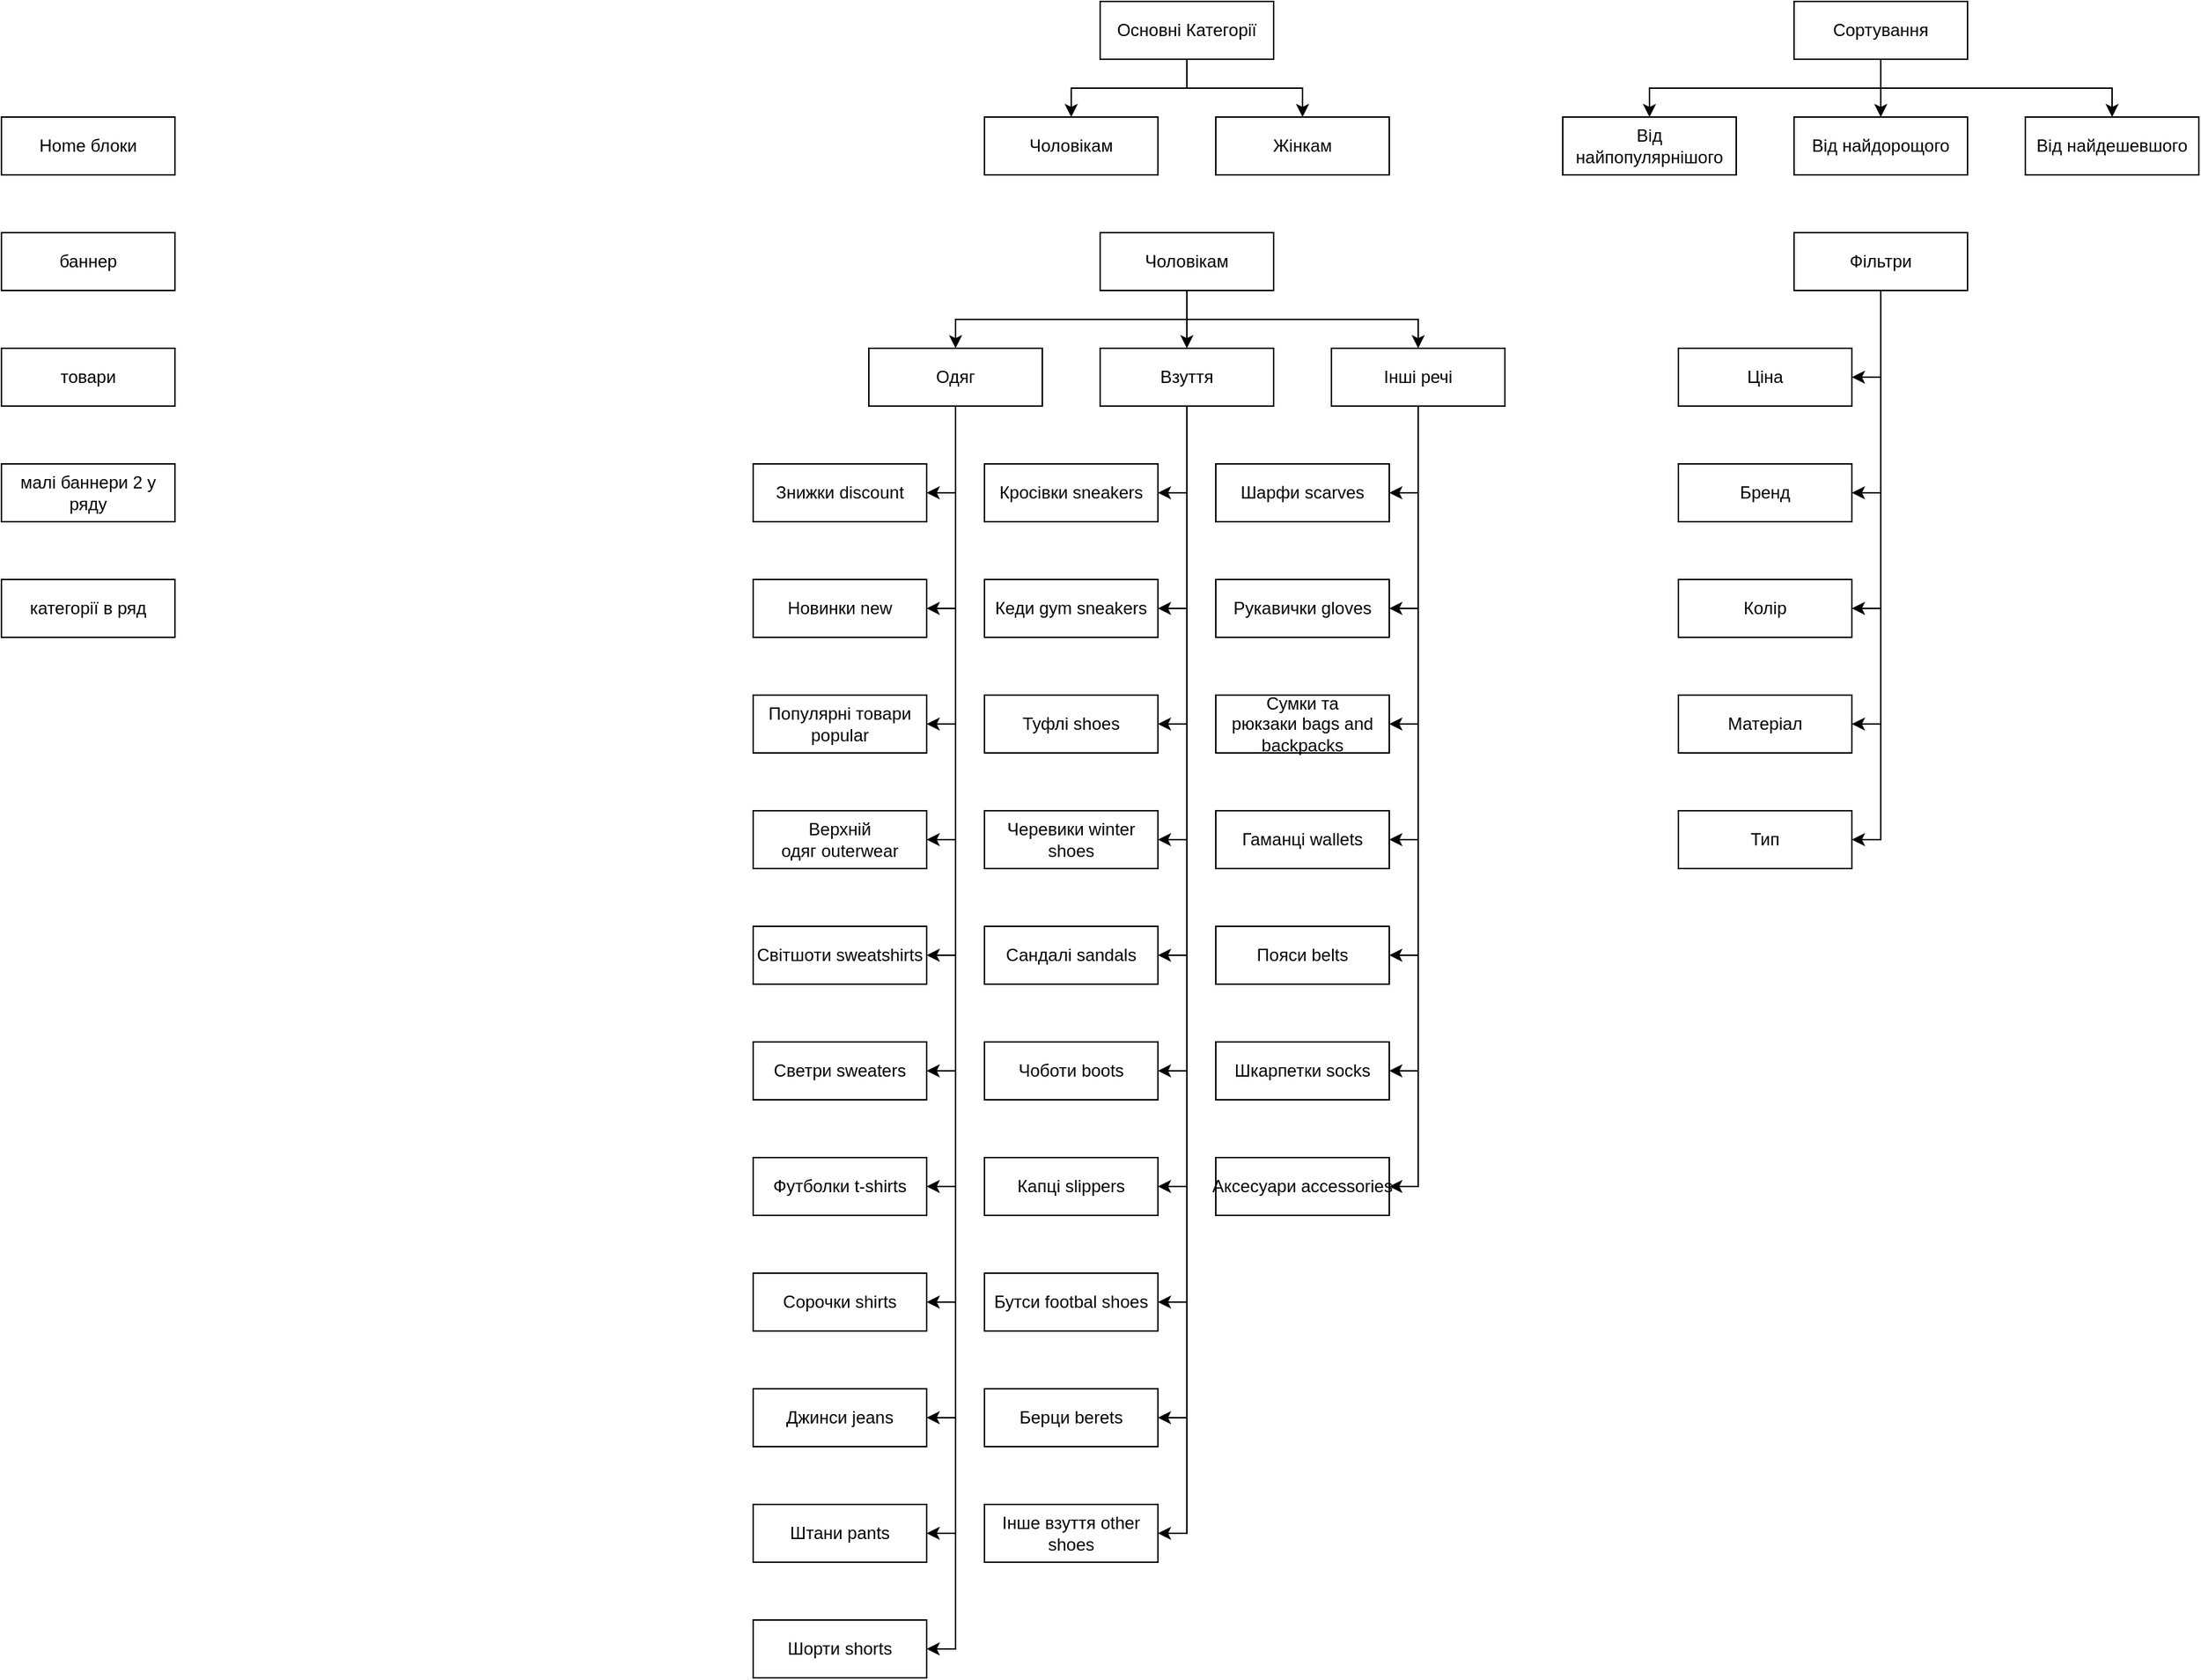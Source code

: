 <mxfile version="20.6.2" type="github">
  <diagram id="XQ7LekQTsChMfwEgumaB" name="Страница 1">
    <mxGraphModel dx="2048" dy="644" grid="1" gridSize="10" guides="1" tooltips="1" connect="1" arrows="1" fold="1" page="1" pageScale="1" pageWidth="827" pageHeight="1169" math="0" shadow="0">
      <root>
        <mxCell id="0" />
        <mxCell id="1" parent="0" />
        <mxCell id="9MW1Jq9SKEeFslXXsOik-5" style="edgeStyle=orthogonalEdgeStyle;rounded=0;orthogonalLoop=1;jettySize=auto;html=1;exitX=0.5;exitY=1;exitDx=0;exitDy=0;entryX=0.5;entryY=0;entryDx=0;entryDy=0;" parent="1" source="9MW1Jq9SKEeFslXXsOik-1" target="9MW1Jq9SKEeFslXXsOik-3" edge="1">
          <mxGeometry relative="1" as="geometry" />
        </mxCell>
        <mxCell id="9MW1Jq9SKEeFslXXsOik-6" style="edgeStyle=orthogonalEdgeStyle;rounded=0;orthogonalLoop=1;jettySize=auto;html=1;exitX=0.5;exitY=1;exitDx=0;exitDy=0;entryX=0.5;entryY=0;entryDx=0;entryDy=0;" parent="1" source="9MW1Jq9SKEeFslXXsOik-1" target="9MW1Jq9SKEeFslXXsOik-2" edge="1">
          <mxGeometry relative="1" as="geometry" />
        </mxCell>
        <mxCell id="9MW1Jq9SKEeFslXXsOik-1" value="Основні Категорії" style="rounded=0;whiteSpace=wrap;html=1;" parent="1" vertex="1">
          <mxGeometry x="80" y="40" width="120" height="40" as="geometry" />
        </mxCell>
        <mxCell id="9MW1Jq9SKEeFslXXsOik-2" value="Жінкам" style="rounded=0;whiteSpace=wrap;html=1;" parent="1" vertex="1">
          <mxGeometry x="160" y="120" width="120" height="40" as="geometry" />
        </mxCell>
        <mxCell id="9MW1Jq9SKEeFslXXsOik-3" value="Чоловікам" style="rounded=0;whiteSpace=wrap;html=1;" parent="1" vertex="1">
          <mxGeometry y="120" width="120" height="40" as="geometry" />
        </mxCell>
        <mxCell id="9MW1Jq9SKEeFslXXsOik-11" style="edgeStyle=orthogonalEdgeStyle;rounded=0;orthogonalLoop=1;jettySize=auto;html=1;exitX=0.5;exitY=1;exitDx=0;exitDy=0;" parent="1" source="9MW1Jq9SKEeFslXXsOik-7" target="9MW1Jq9SKEeFslXXsOik-10" edge="1">
          <mxGeometry relative="1" as="geometry" />
        </mxCell>
        <mxCell id="9MW1Jq9SKEeFslXXsOik-12" style="edgeStyle=orthogonalEdgeStyle;rounded=0;orthogonalLoop=1;jettySize=auto;html=1;exitX=0.5;exitY=1;exitDx=0;exitDy=0;entryX=0.5;entryY=0;entryDx=0;entryDy=0;" parent="1" source="9MW1Jq9SKEeFslXXsOik-7" target="9MW1Jq9SKEeFslXXsOik-9" edge="1">
          <mxGeometry relative="1" as="geometry" />
        </mxCell>
        <mxCell id="9MW1Jq9SKEeFslXXsOik-13" style="edgeStyle=orthogonalEdgeStyle;rounded=0;orthogonalLoop=1;jettySize=auto;html=1;exitX=0.5;exitY=1;exitDx=0;exitDy=0;entryX=0.5;entryY=0;entryDx=0;entryDy=0;" parent="1" source="9MW1Jq9SKEeFslXXsOik-7" target="9MW1Jq9SKEeFslXXsOik-8" edge="1">
          <mxGeometry relative="1" as="geometry" />
        </mxCell>
        <mxCell id="9MW1Jq9SKEeFslXXsOik-7" value="Чоловікам" style="rounded=0;whiteSpace=wrap;html=1;" parent="1" vertex="1">
          <mxGeometry x="80" y="200" width="120" height="40" as="geometry" />
        </mxCell>
        <mxCell id="9MW1Jq9SKEeFslXXsOik-49" style="edgeStyle=orthogonalEdgeStyle;rounded=0;orthogonalLoop=1;jettySize=auto;html=1;exitX=0.5;exitY=1;exitDx=0;exitDy=0;entryX=1;entryY=0.5;entryDx=0;entryDy=0;" parent="1" source="9MW1Jq9SKEeFslXXsOik-8" target="9MW1Jq9SKEeFslXXsOik-48" edge="1">
          <mxGeometry relative="1" as="geometry" />
        </mxCell>
        <mxCell id="9MW1Jq9SKEeFslXXsOik-50" style="edgeStyle=orthogonalEdgeStyle;rounded=0;orthogonalLoop=1;jettySize=auto;html=1;exitX=0.5;exitY=1;exitDx=0;exitDy=0;entryX=1;entryY=0.5;entryDx=0;entryDy=0;" parent="1" source="9MW1Jq9SKEeFslXXsOik-8" target="9MW1Jq9SKEeFslXXsOik-38" edge="1">
          <mxGeometry relative="1" as="geometry" />
        </mxCell>
        <mxCell id="9MW1Jq9SKEeFslXXsOik-51" style="edgeStyle=orthogonalEdgeStyle;rounded=0;orthogonalLoop=1;jettySize=auto;html=1;exitX=0.5;exitY=1;exitDx=0;exitDy=0;entryX=1;entryY=0.5;entryDx=0;entryDy=0;" parent="1" source="9MW1Jq9SKEeFslXXsOik-8" target="9MW1Jq9SKEeFslXXsOik-39" edge="1">
          <mxGeometry relative="1" as="geometry" />
        </mxCell>
        <mxCell id="9MW1Jq9SKEeFslXXsOik-52" style="edgeStyle=orthogonalEdgeStyle;rounded=0;orthogonalLoop=1;jettySize=auto;html=1;exitX=0.5;exitY=1;exitDx=0;exitDy=0;entryX=1;entryY=0.5;entryDx=0;entryDy=0;" parent="1" source="9MW1Jq9SKEeFslXXsOik-8" target="9MW1Jq9SKEeFslXXsOik-40" edge="1">
          <mxGeometry relative="1" as="geometry" />
        </mxCell>
        <mxCell id="9MW1Jq9SKEeFslXXsOik-53" style="edgeStyle=orthogonalEdgeStyle;rounded=0;orthogonalLoop=1;jettySize=auto;html=1;exitX=0.5;exitY=1;exitDx=0;exitDy=0;entryX=1;entryY=0.5;entryDx=0;entryDy=0;" parent="1" source="9MW1Jq9SKEeFslXXsOik-8" target="9MW1Jq9SKEeFslXXsOik-41" edge="1">
          <mxGeometry relative="1" as="geometry" />
        </mxCell>
        <mxCell id="9MW1Jq9SKEeFslXXsOik-54" style="edgeStyle=orthogonalEdgeStyle;rounded=0;orthogonalLoop=1;jettySize=auto;html=1;exitX=0.5;exitY=1;exitDx=0;exitDy=0;entryX=1;entryY=0.5;entryDx=0;entryDy=0;" parent="1" source="9MW1Jq9SKEeFslXXsOik-8" target="9MW1Jq9SKEeFslXXsOik-42" edge="1">
          <mxGeometry relative="1" as="geometry" />
        </mxCell>
        <mxCell id="9MW1Jq9SKEeFslXXsOik-55" style="edgeStyle=orthogonalEdgeStyle;rounded=0;orthogonalLoop=1;jettySize=auto;html=1;exitX=0.5;exitY=1;exitDx=0;exitDy=0;entryX=1;entryY=0.5;entryDx=0;entryDy=0;" parent="1" source="9MW1Jq9SKEeFslXXsOik-8" target="9MW1Jq9SKEeFslXXsOik-43" edge="1">
          <mxGeometry relative="1" as="geometry" />
        </mxCell>
        <mxCell id="9MW1Jq9SKEeFslXXsOik-56" style="edgeStyle=orthogonalEdgeStyle;rounded=0;orthogonalLoop=1;jettySize=auto;html=1;exitX=0.5;exitY=1;exitDx=0;exitDy=0;entryX=1;entryY=0.5;entryDx=0;entryDy=0;" parent="1" source="9MW1Jq9SKEeFslXXsOik-8" target="9MW1Jq9SKEeFslXXsOik-44" edge="1">
          <mxGeometry relative="1" as="geometry" />
        </mxCell>
        <mxCell id="9MW1Jq9SKEeFslXXsOik-57" style="edgeStyle=orthogonalEdgeStyle;rounded=0;orthogonalLoop=1;jettySize=auto;html=1;exitX=0.5;exitY=1;exitDx=0;exitDy=0;entryX=1;entryY=0.5;entryDx=0;entryDy=0;" parent="1" source="9MW1Jq9SKEeFslXXsOik-8" target="9MW1Jq9SKEeFslXXsOik-45" edge="1">
          <mxGeometry relative="1" as="geometry" />
        </mxCell>
        <mxCell id="9MW1Jq9SKEeFslXXsOik-58" style="edgeStyle=orthogonalEdgeStyle;rounded=0;orthogonalLoop=1;jettySize=auto;html=1;exitX=0.5;exitY=1;exitDx=0;exitDy=0;entryX=1;entryY=0.5;entryDx=0;entryDy=0;" parent="1" source="9MW1Jq9SKEeFslXXsOik-8" target="9MW1Jq9SKEeFslXXsOik-46" edge="1">
          <mxGeometry relative="1" as="geometry" />
        </mxCell>
        <mxCell id="9MW1Jq9SKEeFslXXsOik-8" value="Взуття" style="rounded=0;whiteSpace=wrap;html=1;" parent="1" vertex="1">
          <mxGeometry x="80" y="280" width="120" height="40" as="geometry" />
        </mxCell>
        <mxCell id="9MW1Jq9SKEeFslXXsOik-26" style="edgeStyle=orthogonalEdgeStyle;rounded=0;orthogonalLoop=1;jettySize=auto;html=1;exitX=0.5;exitY=1;exitDx=0;exitDy=0;entryX=1;entryY=0.5;entryDx=0;entryDy=0;" parent="1" source="9MW1Jq9SKEeFslXXsOik-9" target="9MW1Jq9SKEeFslXXsOik-25" edge="1">
          <mxGeometry relative="1" as="geometry" />
        </mxCell>
        <mxCell id="9MW1Jq9SKEeFslXXsOik-27" style="edgeStyle=orthogonalEdgeStyle;rounded=0;orthogonalLoop=1;jettySize=auto;html=1;exitX=0.5;exitY=1;exitDx=0;exitDy=0;entryX=1;entryY=0.5;entryDx=0;entryDy=0;" parent="1" source="9MW1Jq9SKEeFslXXsOik-9" target="9MW1Jq9SKEeFslXXsOik-14" edge="1">
          <mxGeometry relative="1" as="geometry" />
        </mxCell>
        <mxCell id="9MW1Jq9SKEeFslXXsOik-28" style="edgeStyle=orthogonalEdgeStyle;rounded=0;orthogonalLoop=1;jettySize=auto;html=1;exitX=0.5;exitY=1;exitDx=0;exitDy=0;entryX=1;entryY=0.5;entryDx=0;entryDy=0;" parent="1" source="9MW1Jq9SKEeFslXXsOik-9" target="9MW1Jq9SKEeFslXXsOik-15" edge="1">
          <mxGeometry relative="1" as="geometry" />
        </mxCell>
        <mxCell id="9MW1Jq9SKEeFslXXsOik-29" style="edgeStyle=orthogonalEdgeStyle;rounded=0;orthogonalLoop=1;jettySize=auto;html=1;exitX=0.5;exitY=1;exitDx=0;exitDy=0;entryX=1;entryY=0.5;entryDx=0;entryDy=0;" parent="1" source="9MW1Jq9SKEeFslXXsOik-9" target="9MW1Jq9SKEeFslXXsOik-16" edge="1">
          <mxGeometry relative="1" as="geometry" />
        </mxCell>
        <mxCell id="9MW1Jq9SKEeFslXXsOik-30" style="edgeStyle=orthogonalEdgeStyle;rounded=0;orthogonalLoop=1;jettySize=auto;html=1;exitX=0.5;exitY=1;exitDx=0;exitDy=0;entryX=1;entryY=0.5;entryDx=0;entryDy=0;" parent="1" source="9MW1Jq9SKEeFslXXsOik-9" target="9MW1Jq9SKEeFslXXsOik-17" edge="1">
          <mxGeometry relative="1" as="geometry" />
        </mxCell>
        <mxCell id="9MW1Jq9SKEeFslXXsOik-31" style="edgeStyle=orthogonalEdgeStyle;rounded=0;orthogonalLoop=1;jettySize=auto;html=1;exitX=0.5;exitY=1;exitDx=0;exitDy=0;entryX=1;entryY=0.5;entryDx=0;entryDy=0;" parent="1" source="9MW1Jq9SKEeFslXXsOik-9" target="9MW1Jq9SKEeFslXXsOik-18" edge="1">
          <mxGeometry relative="1" as="geometry" />
        </mxCell>
        <mxCell id="9MW1Jq9SKEeFslXXsOik-32" style="edgeStyle=orthogonalEdgeStyle;rounded=0;orthogonalLoop=1;jettySize=auto;html=1;exitX=0.5;exitY=1;exitDx=0;exitDy=0;entryX=1;entryY=0.5;entryDx=0;entryDy=0;" parent="1" source="9MW1Jq9SKEeFslXXsOik-9" target="9MW1Jq9SKEeFslXXsOik-19" edge="1">
          <mxGeometry relative="1" as="geometry" />
        </mxCell>
        <mxCell id="9MW1Jq9SKEeFslXXsOik-33" style="edgeStyle=orthogonalEdgeStyle;rounded=0;orthogonalLoop=1;jettySize=auto;html=1;exitX=0.5;exitY=1;exitDx=0;exitDy=0;entryX=1;entryY=0.5;entryDx=0;entryDy=0;" parent="1" source="9MW1Jq9SKEeFslXXsOik-9" target="9MW1Jq9SKEeFslXXsOik-20" edge="1">
          <mxGeometry relative="1" as="geometry" />
        </mxCell>
        <mxCell id="9MW1Jq9SKEeFslXXsOik-34" style="edgeStyle=orthogonalEdgeStyle;rounded=0;orthogonalLoop=1;jettySize=auto;html=1;exitX=0.5;exitY=1;exitDx=0;exitDy=0;entryX=1;entryY=0.5;entryDx=0;entryDy=0;" parent="1" source="9MW1Jq9SKEeFslXXsOik-9" target="9MW1Jq9SKEeFslXXsOik-21" edge="1">
          <mxGeometry relative="1" as="geometry" />
        </mxCell>
        <mxCell id="9MW1Jq9SKEeFslXXsOik-35" style="edgeStyle=orthogonalEdgeStyle;rounded=0;orthogonalLoop=1;jettySize=auto;html=1;exitX=0.5;exitY=1;exitDx=0;exitDy=0;entryX=1;entryY=0.5;entryDx=0;entryDy=0;" parent="1" source="9MW1Jq9SKEeFslXXsOik-9" target="9MW1Jq9SKEeFslXXsOik-22" edge="1">
          <mxGeometry relative="1" as="geometry" />
        </mxCell>
        <mxCell id="9MW1Jq9SKEeFslXXsOik-36" style="edgeStyle=orthogonalEdgeStyle;rounded=0;orthogonalLoop=1;jettySize=auto;html=1;exitX=0.5;exitY=1;exitDx=0;exitDy=0;entryX=1;entryY=0.5;entryDx=0;entryDy=0;" parent="1" source="9MW1Jq9SKEeFslXXsOik-9" target="9MW1Jq9SKEeFslXXsOik-23" edge="1">
          <mxGeometry relative="1" as="geometry" />
        </mxCell>
        <mxCell id="9MW1Jq9SKEeFslXXsOik-9" value="Одяг" style="rounded=0;whiteSpace=wrap;html=1;" parent="1" vertex="1">
          <mxGeometry x="-80" y="280" width="120" height="40" as="geometry" />
        </mxCell>
        <mxCell id="9MW1Jq9SKEeFslXXsOik-71" style="edgeStyle=orthogonalEdgeStyle;rounded=0;orthogonalLoop=1;jettySize=auto;html=1;exitX=0.5;exitY=1;exitDx=0;exitDy=0;entryX=1;entryY=0.5;entryDx=0;entryDy=0;" parent="1" source="9MW1Jq9SKEeFslXXsOik-10" target="9MW1Jq9SKEeFslXXsOik-70" edge="1">
          <mxGeometry relative="1" as="geometry" />
        </mxCell>
        <mxCell id="9MW1Jq9SKEeFslXXsOik-72" style="edgeStyle=orthogonalEdgeStyle;rounded=0;orthogonalLoop=1;jettySize=auto;html=1;exitX=0.5;exitY=1;exitDx=0;exitDy=0;entryX=1;entryY=0.5;entryDx=0;entryDy=0;" parent="1" source="9MW1Jq9SKEeFslXXsOik-10" target="9MW1Jq9SKEeFslXXsOik-60" edge="1">
          <mxGeometry relative="1" as="geometry" />
        </mxCell>
        <mxCell id="9MW1Jq9SKEeFslXXsOik-73" style="edgeStyle=orthogonalEdgeStyle;rounded=0;orthogonalLoop=1;jettySize=auto;html=1;exitX=0.5;exitY=1;exitDx=0;exitDy=0;entryX=1;entryY=0.5;entryDx=0;entryDy=0;" parent="1" source="9MW1Jq9SKEeFslXXsOik-10" target="9MW1Jq9SKEeFslXXsOik-61" edge="1">
          <mxGeometry relative="1" as="geometry" />
        </mxCell>
        <mxCell id="9MW1Jq9SKEeFslXXsOik-74" style="edgeStyle=orthogonalEdgeStyle;rounded=0;orthogonalLoop=1;jettySize=auto;html=1;exitX=0.5;exitY=1;exitDx=0;exitDy=0;entryX=1;entryY=0.5;entryDx=0;entryDy=0;" parent="1" source="9MW1Jq9SKEeFslXXsOik-10" target="9MW1Jq9SKEeFslXXsOik-62" edge="1">
          <mxGeometry relative="1" as="geometry" />
        </mxCell>
        <mxCell id="9MW1Jq9SKEeFslXXsOik-75" style="edgeStyle=orthogonalEdgeStyle;rounded=0;orthogonalLoop=1;jettySize=auto;html=1;exitX=0.5;exitY=1;exitDx=0;exitDy=0;entryX=1;entryY=0.5;entryDx=0;entryDy=0;" parent="1" source="9MW1Jq9SKEeFslXXsOik-10" target="9MW1Jq9SKEeFslXXsOik-63" edge="1">
          <mxGeometry relative="1" as="geometry" />
        </mxCell>
        <mxCell id="9MW1Jq9SKEeFslXXsOik-76" style="edgeStyle=orthogonalEdgeStyle;rounded=0;orthogonalLoop=1;jettySize=auto;html=1;exitX=0.5;exitY=1;exitDx=0;exitDy=0;entryX=1;entryY=0.5;entryDx=0;entryDy=0;" parent="1" source="9MW1Jq9SKEeFslXXsOik-10" target="9MW1Jq9SKEeFslXXsOik-64" edge="1">
          <mxGeometry relative="1" as="geometry" />
        </mxCell>
        <mxCell id="9MW1Jq9SKEeFslXXsOik-77" style="edgeStyle=orthogonalEdgeStyle;rounded=0;orthogonalLoop=1;jettySize=auto;html=1;exitX=0.5;exitY=1;exitDx=0;exitDy=0;entryX=1;entryY=0.5;entryDx=0;entryDy=0;" parent="1" source="9MW1Jq9SKEeFslXXsOik-10" target="9MW1Jq9SKEeFslXXsOik-65" edge="1">
          <mxGeometry relative="1" as="geometry" />
        </mxCell>
        <mxCell id="9MW1Jq9SKEeFslXXsOik-10" value="Інші речі" style="rounded=0;whiteSpace=wrap;html=1;" parent="1" vertex="1">
          <mxGeometry x="240" y="280" width="120" height="40" as="geometry" />
        </mxCell>
        <mxCell id="9MW1Jq9SKEeFslXXsOik-14" value="Новинки new" style="rounded=0;whiteSpace=wrap;html=1;" parent="1" vertex="1">
          <mxGeometry x="-160" y="440" width="120" height="40" as="geometry" />
        </mxCell>
        <mxCell id="9MW1Jq9SKEeFslXXsOik-15" value="Популярні товари popular" style="rounded=0;whiteSpace=wrap;html=1;" parent="1" vertex="1">
          <mxGeometry x="-160" y="520" width="120" height="40" as="geometry" />
        </mxCell>
        <mxCell id="9MW1Jq9SKEeFslXXsOik-16" value="Верхній одяг&amp;nbsp;outerwear" style="rounded=0;whiteSpace=wrap;html=1;" parent="1" vertex="1">
          <mxGeometry x="-160" y="600" width="120" height="40" as="geometry" />
        </mxCell>
        <mxCell id="9MW1Jq9SKEeFslXXsOik-17" value="Світшоти&amp;nbsp;sweatshirts" style="rounded=0;whiteSpace=wrap;html=1;" parent="1" vertex="1">
          <mxGeometry x="-160" y="680" width="120" height="40" as="geometry" />
        </mxCell>
        <mxCell id="9MW1Jq9SKEeFslXXsOik-18" value="Светри&amp;nbsp;sweaters" style="rounded=0;whiteSpace=wrap;html=1;" parent="1" vertex="1">
          <mxGeometry x="-160" y="760" width="120" height="40" as="geometry" />
        </mxCell>
        <mxCell id="9MW1Jq9SKEeFslXXsOik-19" value="Футболки&amp;nbsp;t-shirts" style="rounded=0;whiteSpace=wrap;html=1;" parent="1" vertex="1">
          <mxGeometry x="-160" y="840" width="120" height="40" as="geometry" />
        </mxCell>
        <mxCell id="9MW1Jq9SKEeFslXXsOik-20" value="Сорочки&amp;nbsp;shirts" style="rounded=0;whiteSpace=wrap;html=1;" parent="1" vertex="1">
          <mxGeometry x="-160" y="920" width="120" height="40" as="geometry" />
        </mxCell>
        <mxCell id="9MW1Jq9SKEeFslXXsOik-21" value="Джинси&amp;nbsp;jeans" style="rounded=0;whiteSpace=wrap;html=1;" parent="1" vertex="1">
          <mxGeometry x="-160" y="1000" width="120" height="40" as="geometry" />
        </mxCell>
        <mxCell id="9MW1Jq9SKEeFslXXsOik-22" value="Штани&amp;nbsp;pants" style="rounded=0;whiteSpace=wrap;html=1;" parent="1" vertex="1">
          <mxGeometry x="-160" y="1080" width="120" height="40" as="geometry" />
        </mxCell>
        <mxCell id="9MW1Jq9SKEeFslXXsOik-23" value="Шорти&amp;nbsp;shorts" style="rounded=0;whiteSpace=wrap;html=1;" parent="1" vertex="1">
          <mxGeometry x="-160" y="1160" width="120" height="40" as="geometry" />
        </mxCell>
        <mxCell id="9MW1Jq9SKEeFslXXsOik-25" value="Знижки discount" style="rounded=0;whiteSpace=wrap;html=1;" parent="1" vertex="1">
          <mxGeometry x="-160" y="360" width="120" height="40" as="geometry" />
        </mxCell>
        <mxCell id="9MW1Jq9SKEeFslXXsOik-38" value="Кеди gym sneakers" style="rounded=0;whiteSpace=wrap;html=1;" parent="1" vertex="1">
          <mxGeometry y="440" width="120" height="40" as="geometry" />
        </mxCell>
        <mxCell id="9MW1Jq9SKEeFslXXsOik-39" value="Туфлі&amp;nbsp;shoes" style="rounded=0;whiteSpace=wrap;html=1;" parent="1" vertex="1">
          <mxGeometry y="520" width="120" height="40" as="geometry" />
        </mxCell>
        <mxCell id="9MW1Jq9SKEeFslXXsOik-40" value="Черевики winter shoes" style="rounded=0;whiteSpace=wrap;html=1;" parent="1" vertex="1">
          <mxGeometry y="600" width="120" height="40" as="geometry" />
        </mxCell>
        <mxCell id="9MW1Jq9SKEeFslXXsOik-41" value="Сандалі&amp;nbsp;sandals" style="rounded=0;whiteSpace=wrap;html=1;" parent="1" vertex="1">
          <mxGeometry y="680" width="120" height="40" as="geometry" />
        </mxCell>
        <mxCell id="9MW1Jq9SKEeFslXXsOik-42" value="Чоботи&amp;nbsp;boots" style="rounded=0;whiteSpace=wrap;html=1;" parent="1" vertex="1">
          <mxGeometry y="760" width="120" height="40" as="geometry" />
        </mxCell>
        <mxCell id="9MW1Jq9SKEeFslXXsOik-43" value="Капці&amp;nbsp;slippers" style="rounded=0;whiteSpace=wrap;html=1;" parent="1" vertex="1">
          <mxGeometry y="840" width="120" height="40" as="geometry" />
        </mxCell>
        <mxCell id="9MW1Jq9SKEeFslXXsOik-44" value="Бутси footbal shoes" style="rounded=0;whiteSpace=wrap;html=1;" parent="1" vertex="1">
          <mxGeometry y="920" width="120" height="40" as="geometry" />
        </mxCell>
        <mxCell id="9MW1Jq9SKEeFslXXsOik-45" value="Берци berets" style="rounded=0;whiteSpace=wrap;html=1;" parent="1" vertex="1">
          <mxGeometry y="1000" width="120" height="40" as="geometry" />
        </mxCell>
        <mxCell id="9MW1Jq9SKEeFslXXsOik-46" value="Інше взуття other shoes" style="rounded=0;whiteSpace=wrap;html=1;" parent="1" vertex="1">
          <mxGeometry y="1080" width="120" height="40" as="geometry" />
        </mxCell>
        <mxCell id="9MW1Jq9SKEeFslXXsOik-48" value="Кросівки&amp;nbsp;sneakers" style="rounded=0;whiteSpace=wrap;html=1;" parent="1" vertex="1">
          <mxGeometry y="360" width="120" height="40" as="geometry" />
        </mxCell>
        <mxCell id="9MW1Jq9SKEeFslXXsOik-60" value="Рукавички&amp;nbsp;gloves" style="rounded=0;whiteSpace=wrap;html=1;" parent="1" vertex="1">
          <mxGeometry x="160" y="440" width="120" height="40" as="geometry" />
        </mxCell>
        <mxCell id="9MW1Jq9SKEeFslXXsOik-61" value="Сумки та рюкзаки&amp;nbsp;bags and backpacks" style="rounded=0;whiteSpace=wrap;html=1;" parent="1" vertex="1">
          <mxGeometry x="160" y="520" width="120" height="40" as="geometry" />
        </mxCell>
        <mxCell id="9MW1Jq9SKEeFslXXsOik-62" value="Гаманці&amp;nbsp;wallets" style="rounded=0;whiteSpace=wrap;html=1;" parent="1" vertex="1">
          <mxGeometry x="160" y="600" width="120" height="40" as="geometry" />
        </mxCell>
        <mxCell id="9MW1Jq9SKEeFslXXsOik-63" value="Пояси&amp;nbsp;belts" style="rounded=0;whiteSpace=wrap;html=1;" parent="1" vertex="1">
          <mxGeometry x="160" y="680" width="120" height="40" as="geometry" />
        </mxCell>
        <mxCell id="9MW1Jq9SKEeFslXXsOik-64" value="Шкарпетки&amp;nbsp;socks" style="rounded=0;whiteSpace=wrap;html=1;" parent="1" vertex="1">
          <mxGeometry x="160" y="760" width="120" height="40" as="geometry" />
        </mxCell>
        <mxCell id="9MW1Jq9SKEeFslXXsOik-65" value="Аксесуари&amp;nbsp;accessories" style="rounded=0;whiteSpace=wrap;html=1;" parent="1" vertex="1">
          <mxGeometry x="160" y="840" width="120" height="40" as="geometry" />
        </mxCell>
        <mxCell id="9MW1Jq9SKEeFslXXsOik-70" value="Шарфи&amp;nbsp;scarves" style="rounded=0;whiteSpace=wrap;html=1;" parent="1" vertex="1">
          <mxGeometry x="160" y="360" width="120" height="40" as="geometry" />
        </mxCell>
        <mxCell id="9MW1Jq9SKEeFslXXsOik-81" value="Home блоки" style="rounded=0;whiteSpace=wrap;html=1;" parent="1" vertex="1">
          <mxGeometry x="-680" y="120" width="120" height="40" as="geometry" />
        </mxCell>
        <mxCell id="9MW1Jq9SKEeFslXXsOik-82" value="баннер" style="rounded=0;whiteSpace=wrap;html=1;" parent="1" vertex="1">
          <mxGeometry x="-680" y="200" width="120" height="40" as="geometry" />
        </mxCell>
        <mxCell id="9MW1Jq9SKEeFslXXsOik-83" value="товари" style="rounded=0;whiteSpace=wrap;html=1;" parent="1" vertex="1">
          <mxGeometry x="-680" y="280" width="120" height="40" as="geometry" />
        </mxCell>
        <mxCell id="9MW1Jq9SKEeFslXXsOik-84" value="малі баннери 2 у ряду" style="rounded=0;whiteSpace=wrap;html=1;" parent="1" vertex="1">
          <mxGeometry x="-680" y="360" width="120" height="40" as="geometry" />
        </mxCell>
        <mxCell id="9MW1Jq9SKEeFslXXsOik-85" value="категорії в ряд" style="rounded=0;whiteSpace=wrap;html=1;" parent="1" vertex="1">
          <mxGeometry x="-680" y="440" width="120" height="40" as="geometry" />
        </mxCell>
        <mxCell id="dEMuo60_CBNreSidy4pZ-4" style="edgeStyle=orthogonalEdgeStyle;rounded=0;orthogonalLoop=1;jettySize=auto;html=1;exitX=0.5;exitY=1;exitDx=0;exitDy=0;entryX=0.5;entryY=0;entryDx=0;entryDy=0;" edge="1" parent="1" source="dEMuo60_CBNreSidy4pZ-1" target="dEMuo60_CBNreSidy4pZ-3">
          <mxGeometry relative="1" as="geometry" />
        </mxCell>
        <mxCell id="dEMuo60_CBNreSidy4pZ-5" style="edgeStyle=orthogonalEdgeStyle;rounded=0;orthogonalLoop=1;jettySize=auto;html=1;exitX=0.5;exitY=1;exitDx=0;exitDy=0;entryX=0.5;entryY=0;entryDx=0;entryDy=0;" edge="1" parent="1" source="dEMuo60_CBNreSidy4pZ-1" target="dEMuo60_CBNreSidy4pZ-2">
          <mxGeometry relative="1" as="geometry" />
        </mxCell>
        <mxCell id="dEMuo60_CBNreSidy4pZ-7" style="edgeStyle=orthogonalEdgeStyle;rounded=0;orthogonalLoop=1;jettySize=auto;html=1;exitX=0.5;exitY=1;exitDx=0;exitDy=0;" edge="1" parent="1" source="dEMuo60_CBNreSidy4pZ-1" target="dEMuo60_CBNreSidy4pZ-6">
          <mxGeometry relative="1" as="geometry" />
        </mxCell>
        <mxCell id="dEMuo60_CBNreSidy4pZ-1" value="Сортування" style="rounded=0;whiteSpace=wrap;html=1;" vertex="1" parent="1">
          <mxGeometry x="560" y="40" width="120" height="40" as="geometry" />
        </mxCell>
        <mxCell id="dEMuo60_CBNreSidy4pZ-2" value="Від найпопулярнішого" style="rounded=0;whiteSpace=wrap;html=1;" vertex="1" parent="1">
          <mxGeometry x="400" y="120" width="120" height="40" as="geometry" />
        </mxCell>
        <mxCell id="dEMuo60_CBNreSidy4pZ-3" value="Від найдорощого&lt;span style=&quot;color: rgba(0, 0, 0, 0); font-family: monospace; font-size: 0px; text-align: start;&quot;&gt;%3CmxGraphModel%3E%3Croot%3E%3CmxCell%20id%3D%220%22%2F%3E%3CmxCell%20id%3D%221%22%20parent%3D%220%22%2F%3E%3CmxCell%20id%3D%222%22%20value%3D%22%D0%A1%D0%BE%D1%80%D1%82%D1%83%D0%B2%D0%B0%D0%BD%D0%BD%D1%8F%22%20style%3D%22rounded%3D0%3BwhiteSpace%3Dwrap%3Bhtml%3D1%3B%22%20vertex%3D%221%22%20parent%3D%221%22%3E%3CmxGeometry%20x%3D%22480%22%20y%3D%22120%22%20width%3D%22120%22%20height%3D%2240%22%20as%3D%22geometry%22%2F%3E%3C%2FmxCell%3E%3C%2Froot%3E%3C%2FmxGraphModel%3E&lt;/span&gt;" style="rounded=0;whiteSpace=wrap;html=1;" vertex="1" parent="1">
          <mxGeometry x="560" y="120" width="120" height="40" as="geometry" />
        </mxCell>
        <mxCell id="dEMuo60_CBNreSidy4pZ-6" value="Від найдешевшого&lt;span style=&quot;color: rgba(0, 0, 0, 0); font-family: monospace; font-size: 0px; text-align: start;&quot;&gt;%3CmxGraphModel%3E%3Croot%3E%3CmxCell%20id%3D%220%22%2F%3E%3CmxCell%20id%3D%221%22%20parent%3D%220%22%2F%3E%3CmxCell%20id%3D%222%22%20value%3D%22%D0%A1%D0%BE%D1%80%D1%82%D1%83%D0%B2%D0%B0%D0%BD%D0%BD%D1%8F%22%20style%3D%22rounded%3D0%3BwhiteSpace%3Dwrap%3Bhtml%3D1%3B%22%20vertex%3D%221%22%20parent%3D%221%22%3E%3CmxGeometry%20x%3D%22480%22%20y%3D%22120%22%20width%3D%22120%22%20height%3D%2240%22%20as%3D%22geometry%22%2F%3E%3C%2FmxCell%3E%3C%2Froot%3E%3C%2FmxGraphModel%3E&lt;/span&gt;" style="rounded=0;whiteSpace=wrap;html=1;" vertex="1" parent="1">
          <mxGeometry x="720" y="120" width="120" height="40" as="geometry" />
        </mxCell>
        <mxCell id="dEMuo60_CBNreSidy4pZ-14" style="edgeStyle=orthogonalEdgeStyle;rounded=0;orthogonalLoop=1;jettySize=auto;html=1;exitX=0.5;exitY=1;exitDx=0;exitDy=0;entryX=1;entryY=0.5;entryDx=0;entryDy=0;" edge="1" parent="1" source="dEMuo60_CBNreSidy4pZ-8" target="dEMuo60_CBNreSidy4pZ-9">
          <mxGeometry relative="1" as="geometry" />
        </mxCell>
        <mxCell id="dEMuo60_CBNreSidy4pZ-15" style="edgeStyle=orthogonalEdgeStyle;rounded=0;orthogonalLoop=1;jettySize=auto;html=1;exitX=0.5;exitY=1;exitDx=0;exitDy=0;entryX=1;entryY=0.5;entryDx=0;entryDy=0;" edge="1" parent="1" source="dEMuo60_CBNreSidy4pZ-8" target="dEMuo60_CBNreSidy4pZ-10">
          <mxGeometry relative="1" as="geometry" />
        </mxCell>
        <mxCell id="dEMuo60_CBNreSidy4pZ-16" style="edgeStyle=orthogonalEdgeStyle;rounded=0;orthogonalLoop=1;jettySize=auto;html=1;exitX=0.5;exitY=1;exitDx=0;exitDy=0;entryX=1;entryY=0.5;entryDx=0;entryDy=0;" edge="1" parent="1" source="dEMuo60_CBNreSidy4pZ-8" target="dEMuo60_CBNreSidy4pZ-11">
          <mxGeometry relative="1" as="geometry" />
        </mxCell>
        <mxCell id="dEMuo60_CBNreSidy4pZ-17" style="edgeStyle=orthogonalEdgeStyle;rounded=0;orthogonalLoop=1;jettySize=auto;html=1;exitX=0.5;exitY=1;exitDx=0;exitDy=0;entryX=1;entryY=0.5;entryDx=0;entryDy=0;" edge="1" parent="1" source="dEMuo60_CBNreSidy4pZ-8" target="dEMuo60_CBNreSidy4pZ-12">
          <mxGeometry relative="1" as="geometry" />
        </mxCell>
        <mxCell id="dEMuo60_CBNreSidy4pZ-18" style="edgeStyle=orthogonalEdgeStyle;rounded=0;orthogonalLoop=1;jettySize=auto;html=1;exitX=0.5;exitY=1;exitDx=0;exitDy=0;entryX=1;entryY=0.5;entryDx=0;entryDy=0;" edge="1" parent="1" source="dEMuo60_CBNreSidy4pZ-8" target="dEMuo60_CBNreSidy4pZ-13">
          <mxGeometry relative="1" as="geometry" />
        </mxCell>
        <mxCell id="dEMuo60_CBNreSidy4pZ-8" value="Фільтри" style="rounded=0;whiteSpace=wrap;html=1;" vertex="1" parent="1">
          <mxGeometry x="560" y="200" width="120" height="40" as="geometry" />
        </mxCell>
        <mxCell id="dEMuo60_CBNreSidy4pZ-9" value="Ціна" style="rounded=0;whiteSpace=wrap;html=1;" vertex="1" parent="1">
          <mxGeometry x="480" y="280" width="120" height="40" as="geometry" />
        </mxCell>
        <mxCell id="dEMuo60_CBNreSidy4pZ-10" value="Бренд" style="rounded=0;whiteSpace=wrap;html=1;" vertex="1" parent="1">
          <mxGeometry x="480" y="360" width="120" height="40" as="geometry" />
        </mxCell>
        <mxCell id="dEMuo60_CBNreSidy4pZ-11" value="Колір" style="rounded=0;whiteSpace=wrap;html=1;" vertex="1" parent="1">
          <mxGeometry x="480" y="440" width="120" height="40" as="geometry" />
        </mxCell>
        <mxCell id="dEMuo60_CBNreSidy4pZ-12" value="Матеріал" style="rounded=0;whiteSpace=wrap;html=1;" vertex="1" parent="1">
          <mxGeometry x="480" y="520" width="120" height="40" as="geometry" />
        </mxCell>
        <mxCell id="dEMuo60_CBNreSidy4pZ-13" value="Тип" style="rounded=0;whiteSpace=wrap;html=1;" vertex="1" parent="1">
          <mxGeometry x="480" y="600" width="120" height="40" as="geometry" />
        </mxCell>
      </root>
    </mxGraphModel>
  </diagram>
</mxfile>
